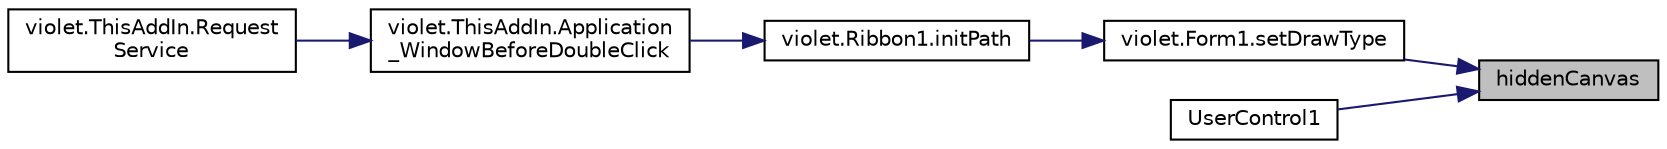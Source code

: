 digraph "hiddenCanvas"
{
 // LATEX_PDF_SIZE
  edge [fontname="Helvetica",fontsize="10",labelfontname="Helvetica",labelfontsize="10"];
  node [fontname="Helvetica",fontsize="10",shape=record];
  rankdir="RL";
  Node47 [label="hiddenCanvas",height=0.2,width=0.4,color="black", fillcolor="grey75", style="filled", fontcolor="black",tooltip="隱藏myControl"];
  Node47 -> Node48 [dir="back",color="midnightblue",fontsize="10",style="solid",fontname="Helvetica"];
  Node48 [label="violet.Form1.setDrawType",height=0.2,width=0.4,color="black", fillcolor="white", style="filled",URL="$classviolet_1_1Form1.html#a599d9a99b13c11d2f6d297ac571dd1d4",tooltip="設定目前動作"];
  Node48 -> Node49 [dir="back",color="midnightblue",fontsize="10",style="solid",fontname="Helvetica"];
  Node49 [label="violet.Ribbon1.initPath",height=0.2,width=0.4,color="black", fillcolor="white", style="filled",URL="$classviolet_1_1Ribbon1.html#a867ef83dccf9cf4c442062a2dea308e5",tooltip="載入圖片"];
  Node49 -> Node50 [dir="back",color="midnightblue",fontsize="10",style="solid",fontname="Helvetica"];
  Node50 [label="violet.ThisAddIn.Application\l_WindowBeforeDoubleClick",height=0.2,width=0.4,color="black", fillcolor="white", style="filled",URL="$classviolet_1_1ThisAddIn.html#aa494af8af0bf8a93c32c525d56ca863a",tooltip=" "];
  Node50 -> Node51 [dir="back",color="midnightblue",fontsize="10",style="solid",fontname="Helvetica"];
  Node51 [label="violet.ThisAddIn.Request\lService",height=0.2,width=0.4,color="black", fillcolor="white", style="filled",URL="$classviolet_1_1ThisAddIn.html#a2a2663e65ebffe71ea25933a00b45b43",tooltip=" "];
  Node47 -> Node52 [dir="back",color="midnightblue",fontsize="10",style="solid",fontname="Helvetica"];
  Node52 [label="UserControl1",height=0.2,width=0.4,color="black", fillcolor="white", style="filled",URL="$classviolet_1_1UserControl1.html#a152b8abc37691aad6b087dfcd06f4a4b",tooltip=" "];
}
